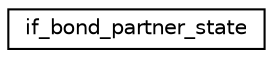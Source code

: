 digraph G
{
  edge [fontname="Helvetica",fontsize="10",labelfontname="Helvetica",labelfontsize="10"];
  node [fontname="Helvetica",fontsize="10",shape=record];
  rankdir="LR";
  Node1 [label="if_bond_partner_state",height=0.2,width=0.4,color="black", fillcolor="white", style="filled",URL="$structif__bond__partner__state.html"];
}
